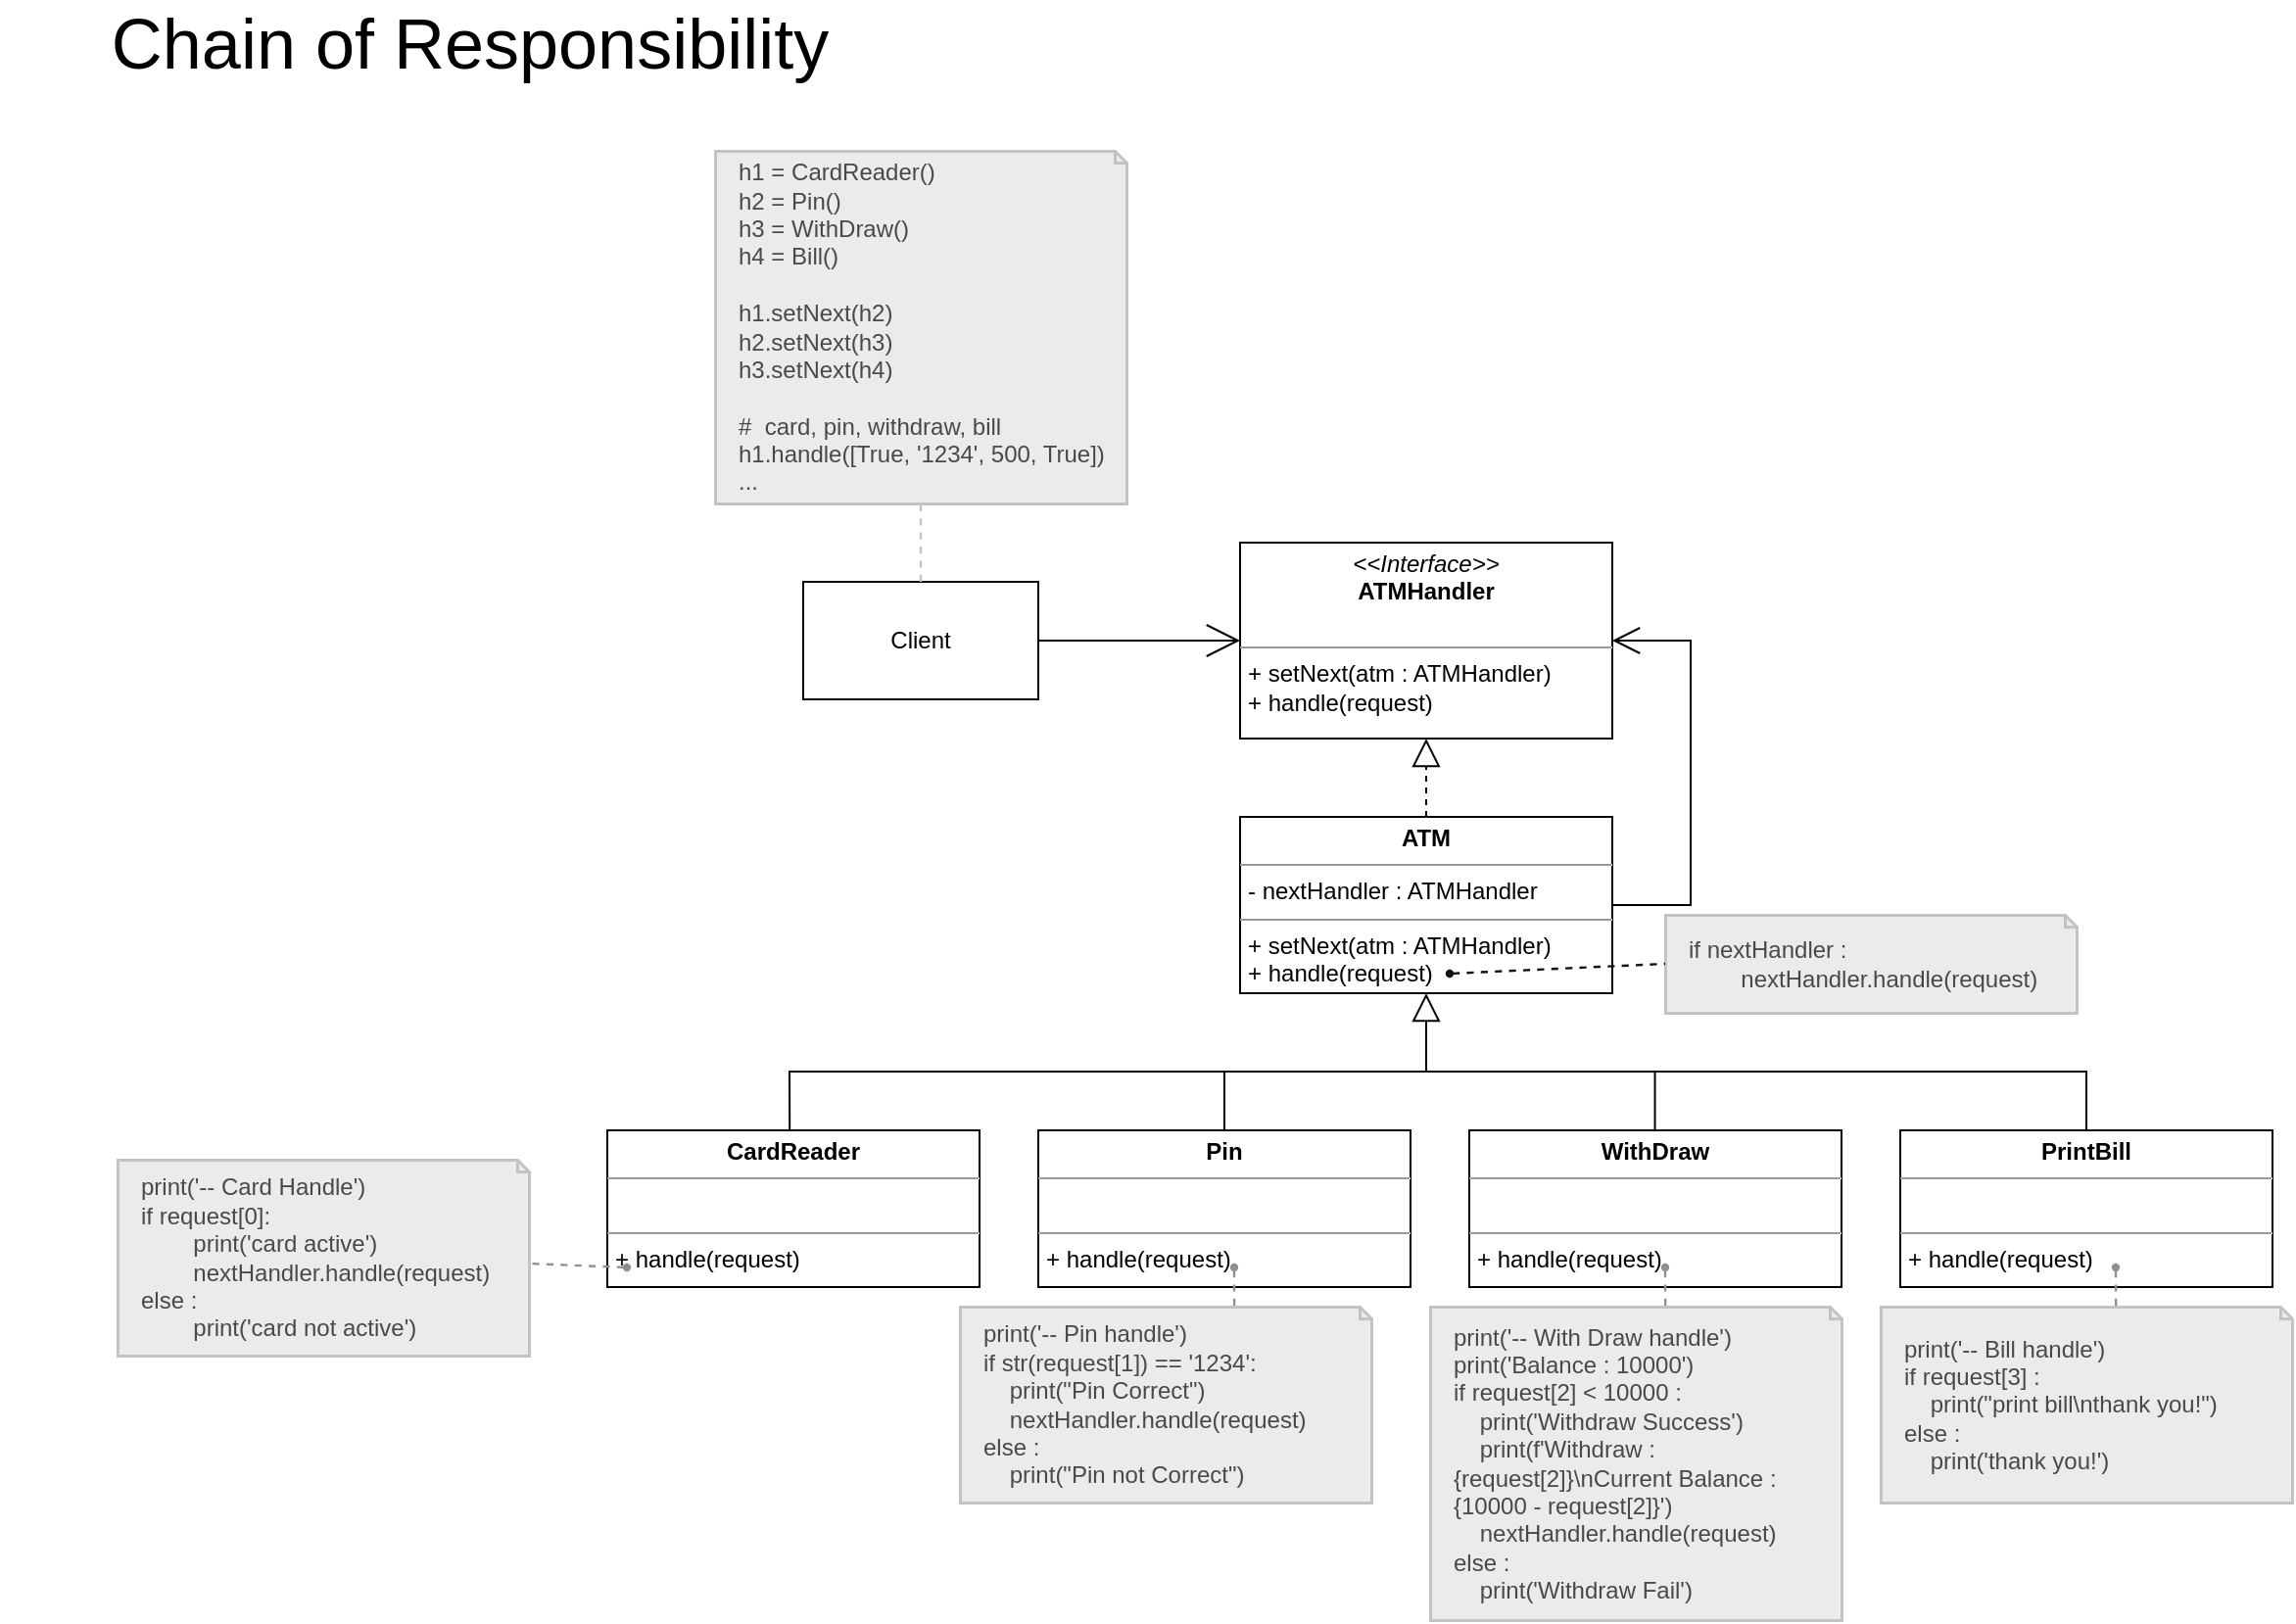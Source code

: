 <mxfile version="24.2.5" type="device">
  <diagram name="หน้า-1" id="3gnYBYXt1GvI2JmRY1_k">
    <mxGraphModel dx="2664" dy="2206" grid="1" gridSize="10" guides="1" tooltips="1" connect="1" arrows="1" fold="1" page="1" pageScale="1" pageWidth="827" pageHeight="1169" math="0" shadow="0">
      <root>
        <mxCell id="0" />
        <mxCell id="1" parent="0" />
        <mxCell id="WK1VlRnVNEu8ZRBQuRPd-1" value="&lt;p style=&quot;margin:0px;margin-top:4px;text-align:center;&quot;&gt;&lt;i&gt;&amp;lt;&amp;lt;Interface&amp;gt;&amp;gt;&lt;/i&gt;&lt;br&gt;&lt;b&gt;ATMHandler&lt;/b&gt;&lt;/p&gt;&lt;br&gt;&lt;hr size=&quot;1&quot;&gt;&lt;p style=&quot;margin:0px;margin-left:4px;&quot;&gt;+ setNext(atm : ATMHandler)&lt;/p&gt;&lt;p style=&quot;margin:0px;margin-left:4px;&quot;&gt;+ handle(request)&lt;/p&gt;" style="verticalAlign=top;align=left;overflow=fill;fontSize=12;fontFamily=Helvetica;html=1;whiteSpace=wrap;" parent="1" vertex="1">
          <mxGeometry x="-117" y="270" width="190" height="100" as="geometry" />
        </mxCell>
        <mxCell id="WK1VlRnVNEu8ZRBQuRPd-2" value="&lt;p style=&quot;margin:0px;margin-top:4px;text-align:center;&quot;&gt;&lt;b&gt;ATM&lt;/b&gt;&lt;/p&gt;&lt;hr size=&quot;1&quot;&gt;&lt;p style=&quot;margin:0px;margin-left:4px;&quot;&gt;- nextHandler : ATMHandler&lt;/p&gt;&lt;hr size=&quot;1&quot;&gt;&lt;p style=&quot;border-color: var(--border-color); margin: 0px 0px 0px 4px;&quot;&gt;+ setNext(atm : ATMHandler)&lt;/p&gt;&lt;p style=&quot;border-color: var(--border-color); margin: 0px 0px 0px 4px;&quot;&gt;+ handle(request)&lt;/p&gt;" style="verticalAlign=top;align=left;overflow=fill;fontSize=12;fontFamily=Helvetica;html=1;whiteSpace=wrap;movable=0;resizable=0;rotatable=0;deletable=0;editable=0;locked=1;connectable=0;" parent="1" vertex="1">
          <mxGeometry x="-117" y="410" width="190" height="90" as="geometry" />
        </mxCell>
        <mxCell id="WK1VlRnVNEu8ZRBQuRPd-3" value="&lt;p style=&quot;margin:0px;margin-top:4px;text-align:center;&quot;&gt;&lt;b&gt;CardReader&lt;/b&gt;&lt;/p&gt;&lt;hr size=&quot;1&quot;&gt;&lt;p style=&quot;margin:0px;margin-left:4px;&quot;&gt;&lt;br&gt;&lt;/p&gt;&lt;hr size=&quot;1&quot;&gt;&lt;p style=&quot;border-color: var(--border-color); margin: 0px 0px 0px 4px;&quot;&gt;+ handle(request&lt;span style=&quot;background-color: initial;&quot;&gt;)&lt;/span&gt;&lt;br&gt;&lt;/p&gt;" style="verticalAlign=top;align=left;overflow=fill;fontSize=12;fontFamily=Helvetica;html=1;whiteSpace=wrap;movable=0;resizable=0;rotatable=0;deletable=0;editable=0;locked=1;connectable=0;" parent="1" vertex="1">
          <mxGeometry x="-440" y="570" width="190" height="80" as="geometry" />
        </mxCell>
        <mxCell id="WK1VlRnVNEu8ZRBQuRPd-4" value="&lt;p style=&quot;margin:0px;margin-top:4px;text-align:center;&quot;&gt;&lt;b&gt;Pin&lt;/b&gt;&lt;/p&gt;&lt;hr size=&quot;1&quot;&gt;&lt;p style=&quot;margin:0px;margin-left:4px;&quot;&gt;&lt;br&gt;&lt;/p&gt;&lt;hr size=&quot;1&quot;&gt;&lt;p style=&quot;border-color: var(--border-color); margin: 0px 0px 0px 4px;&quot;&gt;+ handle(request&lt;span style=&quot;background-color: initial;&quot;&gt;)&lt;/span&gt;&lt;br&gt;&lt;/p&gt;" style="verticalAlign=top;align=left;overflow=fill;fontSize=12;fontFamily=Helvetica;html=1;whiteSpace=wrap;movable=0;resizable=0;rotatable=0;deletable=0;editable=0;locked=1;connectable=0;" parent="1" vertex="1">
          <mxGeometry x="-220" y="570" width="190" height="80" as="geometry" />
        </mxCell>
        <mxCell id="WK1VlRnVNEu8ZRBQuRPd-5" value="&lt;p style=&quot;margin:0px;margin-top:4px;text-align:center;&quot;&gt;&lt;b&gt;WithDraw&lt;/b&gt;&lt;/p&gt;&lt;hr size=&quot;1&quot;&gt;&lt;p style=&quot;margin:0px;margin-left:4px;&quot;&gt;&lt;br&gt;&lt;/p&gt;&lt;hr size=&quot;1&quot;&gt;&lt;p style=&quot;border-color: var(--border-color); margin: 0px 0px 0px 4px;&quot;&gt;+ handle(request&lt;span style=&quot;background-color: initial;&quot;&gt;)&lt;/span&gt;&lt;br&gt;&lt;/p&gt;" style="verticalAlign=top;align=left;overflow=fill;fontSize=12;fontFamily=Helvetica;html=1;whiteSpace=wrap;movable=0;resizable=0;rotatable=0;deletable=0;editable=0;locked=1;connectable=0;" parent="1" vertex="1">
          <mxGeometry y="570" width="190" height="80" as="geometry" />
        </mxCell>
        <mxCell id="WK1VlRnVNEu8ZRBQuRPd-6" value="&lt;p style=&quot;margin:0px;margin-top:4px;text-align:center;&quot;&gt;&lt;b&gt;PrintBill&lt;/b&gt;&lt;/p&gt;&lt;hr size=&quot;1&quot;&gt;&lt;p style=&quot;margin:0px;margin-left:4px;&quot;&gt;&lt;br&gt;&lt;/p&gt;&lt;hr size=&quot;1&quot;&gt;&lt;p style=&quot;border-color: var(--border-color); margin: 0px 0px 0px 4px;&quot;&gt;+ handle(request&lt;span style=&quot;background-color: initial;&quot;&gt;)&lt;/span&gt;&lt;br&gt;&lt;/p&gt;" style="verticalAlign=top;align=left;overflow=fill;fontSize=12;fontFamily=Helvetica;html=1;whiteSpace=wrap;movable=0;resizable=0;rotatable=0;deletable=0;editable=0;locked=1;connectable=0;" parent="1" vertex="1">
          <mxGeometry x="220" y="570" width="190" height="80" as="geometry" />
        </mxCell>
        <mxCell id="WK1VlRnVNEu8ZRBQuRPd-7" value="" style="endArrow=block;dashed=1;endFill=0;endSize=12;html=1;rounded=0;entryX=0.5;entryY=1;entryDx=0;entryDy=0;exitX=0.5;exitY=0;exitDx=0;exitDy=0;movable=0;resizable=0;rotatable=0;deletable=0;editable=0;locked=1;connectable=0;" parent="1" source="WK1VlRnVNEu8ZRBQuRPd-2" target="WK1VlRnVNEu8ZRBQuRPd-1" edge="1">
          <mxGeometry width="160" relative="1" as="geometry">
            <mxPoint x="-157" y="560" as="sourcePoint" />
            <mxPoint x="3" y="560" as="targetPoint" />
          </mxGeometry>
        </mxCell>
        <mxCell id="WK1VlRnVNEu8ZRBQuRPd-8" value="" style="endArrow=open;endFill=1;endSize=12;html=1;rounded=0;entryX=1;entryY=0.5;entryDx=0;entryDy=0;exitX=1;exitY=0.5;exitDx=0;exitDy=0;movable=0;resizable=0;rotatable=0;deletable=0;editable=0;locked=1;connectable=0;" parent="1" source="WK1VlRnVNEu8ZRBQuRPd-2" target="WK1VlRnVNEu8ZRBQuRPd-1" edge="1">
          <mxGeometry width="160" relative="1" as="geometry">
            <mxPoint x="-37" y="390" as="sourcePoint" />
            <mxPoint x="123" y="390" as="targetPoint" />
            <Array as="points">
              <mxPoint x="113" y="455" />
              <mxPoint x="113" y="320" />
            </Array>
          </mxGeometry>
        </mxCell>
        <mxCell id="WK1VlRnVNEu8ZRBQuRPd-9" value="" style="endArrow=block;endFill=0;endSize=12;html=1;rounded=0;entryX=0.5;entryY=1;entryDx=0;entryDy=0;movable=0;resizable=0;rotatable=0;deletable=0;editable=0;locked=1;connectable=0;" parent="1" target="WK1VlRnVNEu8ZRBQuRPd-2" edge="1">
          <mxGeometry width="160" relative="1" as="geometry">
            <mxPoint x="-22" y="540" as="sourcePoint" />
            <mxPoint x="153" y="570" as="targetPoint" />
          </mxGeometry>
        </mxCell>
        <mxCell id="WK1VlRnVNEu8ZRBQuRPd-10" value="" style="endArrow=none;html=1;rounded=0;exitX=0.49;exitY=0.002;exitDx=0;exitDy=0;entryX=0.5;entryY=0;entryDx=0;entryDy=0;exitPerimeter=0;movable=0;resizable=0;rotatable=0;deletable=0;editable=0;locked=1;connectable=0;" parent="1" source="WK1VlRnVNEu8ZRBQuRPd-3" target="WK1VlRnVNEu8ZRBQuRPd-6" edge="1">
          <mxGeometry width="50" height="50" relative="1" as="geometry">
            <mxPoint x="-37" y="610" as="sourcePoint" />
            <mxPoint x="13" y="560" as="targetPoint" />
            <Array as="points">
              <mxPoint x="-347" y="540" />
              <mxPoint x="315" y="540" />
            </Array>
          </mxGeometry>
        </mxCell>
        <mxCell id="WK1VlRnVNEu8ZRBQuRPd-11" value="" style="endArrow=none;html=1;rounded=0;exitX=0.5;exitY=0;exitDx=0;exitDy=0;movable=0;resizable=0;rotatable=0;deletable=0;editable=0;locked=1;connectable=0;" parent="1" source="WK1VlRnVNEu8ZRBQuRPd-4" edge="1">
          <mxGeometry width="50" height="50" relative="1" as="geometry">
            <mxPoint x="-107" y="620" as="sourcePoint" />
            <mxPoint x="-125" y="540" as="targetPoint" />
          </mxGeometry>
        </mxCell>
        <mxCell id="WK1VlRnVNEu8ZRBQuRPd-12" value="" style="endArrow=none;html=1;rounded=0;exitX=0.5;exitY=0;exitDx=0;exitDy=0;movable=0;resizable=0;rotatable=0;deletable=0;editable=0;locked=1;connectable=0;" parent="1" edge="1">
          <mxGeometry width="50" height="50" relative="1" as="geometry">
            <mxPoint x="94.77" y="570" as="sourcePoint" />
            <mxPoint x="94.77" y="540" as="targetPoint" />
          </mxGeometry>
        </mxCell>
        <mxCell id="WK1VlRnVNEu8ZRBQuRPd-13" value="Client" style="rounded=0;whiteSpace=wrap;html=1;movable=0;resizable=0;rotatable=0;deletable=0;editable=0;locked=1;connectable=0;" parent="1" vertex="1">
          <mxGeometry x="-340" y="290" width="120" height="60" as="geometry" />
        </mxCell>
        <mxCell id="WK1VlRnVNEu8ZRBQuRPd-14" value="" style="endArrow=open;html=1;rounded=0;endFill=0;exitX=1;exitY=0.5;exitDx=0;exitDy=0;startSize=11;endSize=15;entryX=0;entryY=0.5;entryDx=0;entryDy=0;movable=0;resizable=0;rotatable=0;deletable=0;editable=0;locked=1;connectable=0;" parent="1" source="WK1VlRnVNEu8ZRBQuRPd-13" target="WK1VlRnVNEu8ZRBQuRPd-1" edge="1">
          <mxGeometry width="50" height="50" relative="1" as="geometry">
            <mxPoint x="-90" y="500" as="sourcePoint" />
            <mxPoint x="-40" y="450" as="targetPoint" />
          </mxGeometry>
        </mxCell>
        <mxCell id="WK1VlRnVNEu8ZRBQuRPd-15" value="&lt;font color=&quot;#494949&quot; style=&quot;&quot;&gt;&lt;div style=&quot;&quot;&gt;&lt;div&gt;h1 = CardReader()&lt;/div&gt;&lt;div&gt;h2 = Pin()&lt;/div&gt;&lt;div&gt;h3 = WithDraw()&lt;/div&gt;&lt;div&gt;h4 = Bill()&lt;/div&gt;&lt;div&gt;&amp;nbsp; &amp;nbsp;&amp;nbsp;&lt;/div&gt;&lt;div&gt;h1.setNext(h2)&lt;/div&gt;&lt;div&gt;h2.setNext(h3)&lt;/div&gt;&lt;div&gt;h3.setNext(h4)&lt;/div&gt;&lt;div&gt;&amp;nbsp; &amp;nbsp;&amp;nbsp;&lt;/div&gt;&lt;div&gt;#&amp;nbsp; card, pin, withdraw, bill&lt;/div&gt;&lt;div&gt;h1.handle([True, &#39;1234&#39;, 500, True])&lt;/div&gt;&lt;div&gt;...&lt;/div&gt;&lt;/div&gt;&lt;/font&gt;" style="shape=note;size=6;align=left;spacingLeft=10;html=1;whiteSpace=wrap;strokeWidth=1.5;strokeColor=#C3C3C3;gradientColor=none;fillColor=#EBEBEB;fontSize=12;" parent="1" vertex="1">
          <mxGeometry x="-385" y="70" width="210" height="180" as="geometry" />
        </mxCell>
        <mxCell id="WK1VlRnVNEu8ZRBQuRPd-16" style="rounded=0;orthogonalLoop=1;jettySize=auto;html=1;startArrow=none;startFill=1;startSize=3;jumpStyle=none;endArrow=none;endFill=0;anchorPointDirection=0;bendable=0;editable=1;movable=1;resizable=1;rotatable=1;deletable=1;locked=0;connectable=1;backgroundOutline=0;snapToPoint=1;flowAnimation=0;strokeColor=#C3C3C3;dashed=1;shadow=0;strokeWidth=1.2;entryX=0.5;entryY=1;entryDx=0;entryDy=0;fontSize=12;entryPerimeter=0;exitX=0.5;exitY=0;exitDx=0;exitDy=0;" parent="1" source="WK1VlRnVNEu8ZRBQuRPd-13" target="WK1VlRnVNEu8ZRBQuRPd-15" edge="1">
          <mxGeometry relative="1" as="geometry">
            <mxPoint x="-180" y="75" as="sourcePoint" />
            <mxPoint x="-305" y="40" as="targetPoint" />
          </mxGeometry>
        </mxCell>
        <mxCell id="WK1VlRnVNEu8ZRBQuRPd-17" value="&lt;font color=&quot;#494949&quot; style=&quot;&quot;&gt;&lt;div style=&quot;&quot;&gt;&lt;div&gt;if nextHandler :&lt;/div&gt;&lt;div&gt;&lt;span style=&quot;background-color: initial;&quot;&gt;&lt;span style=&quot;white-space: pre;&quot;&gt;&#x9;&lt;/span&gt;nextHandler.handle(request)&lt;/span&gt;&lt;/div&gt;&lt;/div&gt;&lt;/font&gt;" style="shape=note;size=6;align=left;spacingLeft=10;html=1;whiteSpace=wrap;strokeWidth=1.5;strokeColor=#C3C3C3;gradientColor=none;fillColor=#EBEBEB;fontSize=12;" parent="1" vertex="1">
          <mxGeometry x="100" y="460" width="210" height="50" as="geometry" />
        </mxCell>
        <mxCell id="WK1VlRnVNEu8ZRBQuRPd-18" style="rounded=0;orthogonalLoop=1;jettySize=auto;html=1;startArrow=oval;startFill=1;startSize=3;jumpStyle=none;endArrow=none;endFill=0;anchorPointDirection=0;bendable=0;editable=1;movable=1;resizable=1;rotatable=1;deletable=1;locked=0;connectable=1;backgroundOutline=0;snapToPoint=1;flowAnimation=0;strokeColor=#121212;dashed=1;shadow=0;strokeWidth=1.2;entryX=0;entryY=0.5;entryDx=0;entryDy=0;fontSize=12;entryPerimeter=0;" parent="1" target="WK1VlRnVNEu8ZRBQuRPd-17" edge="1">
          <mxGeometry relative="1" as="geometry">
            <mxPoint x="-10" y="490" as="sourcePoint" />
            <mxPoint x="-270" y="260" as="targetPoint" />
          </mxGeometry>
        </mxCell>
        <mxCell id="WK1VlRnVNEu8ZRBQuRPd-19" value="&lt;font color=&quot;#494949&quot; style=&quot;&quot;&gt;&lt;div style=&quot;&quot;&gt;&lt;div&gt;print(&#39;-- Card Handle&#39;)&lt;/div&gt;&lt;div&gt;if request[0]:&lt;/div&gt;&lt;div&gt;&lt;span style=&quot;white-space: pre;&quot;&gt;&#x9;&lt;/span&gt;print(&#39;card active&#39;)&lt;/div&gt;&lt;div&gt;&amp;nbsp; &amp;nbsp; &amp;nbsp; &amp;nbsp; nextHandler.handle(request)&lt;/div&gt;&lt;div&gt;else :&lt;/div&gt;&lt;div&gt;&lt;span style=&quot;white-space: pre;&quot;&gt;&#x9;&lt;/span&gt;print(&#39;card not active&#39;)&lt;/div&gt;&lt;/div&gt;&lt;/font&gt;" style="shape=note;size=6;align=left;spacingLeft=10;html=1;whiteSpace=wrap;strokeWidth=1.5;strokeColor=#C3C3C3;gradientColor=none;fillColor=#EBEBEB;fontSize=12;" parent="1" vertex="1">
          <mxGeometry x="-690" y="585" width="210" height="100" as="geometry" />
        </mxCell>
        <mxCell id="WK1VlRnVNEu8ZRBQuRPd-20" style="rounded=0;orthogonalLoop=1;jettySize=auto;html=1;startArrow=oval;startFill=1;startSize=3;jumpStyle=none;endArrow=none;endFill=0;anchorPointDirection=0;bendable=0;editable=1;movable=1;resizable=1;rotatable=1;deletable=1;locked=0;connectable=1;backgroundOutline=0;snapToPoint=1;flowAnimation=0;strokeColor=#919191;dashed=1;shadow=0;strokeWidth=1.2;entryX=0;entryY=0;entryDx=210;entryDy=53;fontSize=12;entryPerimeter=0;" parent="1" target="WK1VlRnVNEu8ZRBQuRPd-19" edge="1">
          <mxGeometry relative="1" as="geometry">
            <mxPoint x="-430" y="640" as="sourcePoint" />
            <mxPoint x="-830" y="490" as="targetPoint" />
          </mxGeometry>
        </mxCell>
        <mxCell id="WK1VlRnVNEu8ZRBQuRPd-21" value="&lt;div style=&quot;&quot;&gt;&lt;font color=&quot;#494949&quot;&gt;&lt;div&gt;print(&#39;-- Pin handle&#39;)&lt;/div&gt;&lt;div&gt;if str(request[1]) == &#39;1234&#39;:&lt;/div&gt;&lt;div&gt;&lt;span style=&quot;white-space: pre;&quot;&gt;&amp;nbsp;&amp;nbsp;&amp;nbsp;&amp;nbsp;&lt;/span&gt;print(&quot;Pin Correct&quot;)&lt;/div&gt;&lt;div&gt;&lt;span style=&quot;&quot;&gt;&lt;span style=&quot;white-space: pre;&quot;&gt;&amp;nbsp;&amp;nbsp;&amp;nbsp;&amp;nbsp;&lt;/span&gt;&lt;/span&gt;nextHandler.handle(request)&lt;/div&gt;&lt;div&gt;else :&lt;/div&gt;&lt;div&gt;&lt;span style=&quot;&quot;&gt;&lt;span style=&quot;white-space: pre;&quot;&gt;&amp;nbsp;&amp;nbsp;&amp;nbsp;&amp;nbsp;&lt;/span&gt;&lt;/span&gt;print(&quot;Pin not Correct&quot;)&lt;/div&gt;&lt;/font&gt;&lt;/div&gt;" style="shape=note;size=6;align=left;spacingLeft=10;html=1;whiteSpace=wrap;strokeWidth=1.5;strokeColor=#C3C3C3;gradientColor=none;fillColor=#EBEBEB;fontSize=12;" parent="1" vertex="1">
          <mxGeometry x="-260" y="660" width="210" height="100" as="geometry" />
        </mxCell>
        <mxCell id="WK1VlRnVNEu8ZRBQuRPd-22" style="rounded=0;orthogonalLoop=1;jettySize=auto;html=1;startArrow=oval;startFill=1;startSize=3;jumpStyle=none;endArrow=none;endFill=0;anchorPointDirection=0;bendable=0;editable=1;movable=1;resizable=1;rotatable=1;deletable=1;locked=0;connectable=1;backgroundOutline=0;snapToPoint=1;flowAnimation=0;strokeColor=#919191;dashed=1;shadow=0;strokeWidth=1.2;entryX=0.667;entryY=0;entryDx=0;entryDy=0;fontSize=12;entryPerimeter=0;" parent="1" target="WK1VlRnVNEu8ZRBQuRPd-21" edge="1">
          <mxGeometry relative="1" as="geometry">
            <mxPoint x="-120" y="640" as="sourcePoint" />
            <mxPoint x="-400" y="585" as="targetPoint" />
          </mxGeometry>
        </mxCell>
        <mxCell id="WK1VlRnVNEu8ZRBQuRPd-23" value="&lt;div style=&quot;&quot;&gt;&lt;font color=&quot;#494949&quot;&gt;&lt;div&gt;print(&#39;-- With Draw handle&#39;)&lt;/div&gt;&lt;div&gt;print(&#39;Balance : 10000&#39;)&lt;/div&gt;&lt;div&gt;if request[2] &amp;lt; 10000 :&lt;/div&gt;&lt;div&gt;&lt;span style=&quot;white-space: pre;&quot;&gt;&amp;nbsp;&amp;nbsp;&amp;nbsp;&amp;nbsp;&lt;/span&gt;print(&#39;Withdraw Success&#39;)&lt;/div&gt;&lt;div&gt;&lt;span style=&quot;&quot;&gt;&lt;span style=&quot;white-space: pre;&quot;&gt;&amp;nbsp;&amp;nbsp;&amp;nbsp;&amp;nbsp;&lt;/span&gt;&lt;/span&gt;print(f&#39;Withdraw : {request[2]}\nCurrent Balance : {10000 - request[2]}&#39;)&lt;/div&gt;&lt;div&gt;&lt;span style=&quot;&quot;&gt;&lt;span style=&quot;white-space: pre;&quot;&gt;&amp;nbsp;&amp;nbsp;&amp;nbsp;&amp;nbsp;&lt;/span&gt;&lt;/span&gt;nextHandler.handle(request)&lt;/div&gt;&lt;div&gt;else :&lt;/div&gt;&lt;div&gt;&lt;span style=&quot;&quot;&gt;&lt;span style=&quot;white-space: pre;&quot;&gt;&amp;nbsp;&amp;nbsp;&amp;nbsp;&amp;nbsp;&lt;/span&gt;&lt;/span&gt;print(&#39;Withdraw Fail&#39;)&lt;/div&gt;&lt;/font&gt;&lt;/div&gt;" style="shape=note;size=6;align=left;spacingLeft=10;html=1;whiteSpace=wrap;strokeWidth=1.5;strokeColor=#C3C3C3;gradientColor=none;fillColor=#EBEBEB;fontSize=12;" parent="1" vertex="1">
          <mxGeometry x="-20" y="660" width="210" height="160" as="geometry" />
        </mxCell>
        <mxCell id="WK1VlRnVNEu8ZRBQuRPd-24" style="rounded=0;orthogonalLoop=1;jettySize=auto;html=1;startArrow=oval;startFill=1;startSize=3;jumpStyle=none;endArrow=none;endFill=0;anchorPointDirection=0;bendable=0;editable=1;movable=1;resizable=1;rotatable=1;deletable=1;locked=0;connectable=1;backgroundOutline=0;snapToPoint=1;flowAnimation=0;strokeColor=#919191;dashed=1;shadow=0;strokeWidth=1.2;entryX=0.572;entryY=0.018;entryDx=0;entryDy=0;fontSize=12;entryPerimeter=0;" parent="1" target="WK1VlRnVNEu8ZRBQuRPd-23" edge="1">
          <mxGeometry relative="1" as="geometry">
            <mxPoint x="100" y="640" as="sourcePoint" />
            <mxPoint x="-180" y="585" as="targetPoint" />
          </mxGeometry>
        </mxCell>
        <mxCell id="WK1VlRnVNEu8ZRBQuRPd-25" value="&lt;div style=&quot;&quot;&gt;&lt;font color=&quot;#494949&quot;&gt;&lt;div&gt;print(&#39;-- Bill handle&#39;)&lt;/div&gt;&lt;div&gt;if request[3] :&lt;/div&gt;&lt;div&gt;&lt;span style=&quot;white-space: pre;&quot;&gt;&amp;nbsp;&amp;nbsp;&amp;nbsp;&amp;nbsp;&lt;/span&gt;print(&quot;print bill\nthank you!&quot;)&lt;/div&gt;&lt;div&gt;else :&lt;/div&gt;&lt;div&gt;&lt;span style=&quot;&quot;&gt;&lt;span style=&quot;white-space: pre;&quot;&gt;&amp;nbsp;&amp;nbsp;&amp;nbsp;&amp;nbsp;&lt;/span&gt;&lt;/span&gt;print(&#39;thank you!&#39;)&lt;/div&gt;&lt;/font&gt;&lt;/div&gt;" style="shape=note;size=6;align=left;spacingLeft=10;html=1;whiteSpace=wrap;strokeWidth=1.5;strokeColor=#C3C3C3;gradientColor=none;fillColor=#EBEBEB;fontSize=12;" parent="1" vertex="1">
          <mxGeometry x="210" y="660" width="210" height="100" as="geometry" />
        </mxCell>
        <mxCell id="WK1VlRnVNEu8ZRBQuRPd-26" style="rounded=0;orthogonalLoop=1;jettySize=auto;html=1;startArrow=oval;startFill=1;startSize=3;jumpStyle=none;endArrow=none;endFill=0;anchorPointDirection=0;bendable=0;editable=1;movable=1;resizable=1;rotatable=1;deletable=1;locked=0;connectable=1;backgroundOutline=0;snapToPoint=1;flowAnimation=0;strokeColor=#919191;dashed=1;shadow=0;strokeWidth=1.2;entryX=0.572;entryY=0.018;entryDx=0;entryDy=0;fontSize=12;entryPerimeter=0;" parent="1" target="WK1VlRnVNEu8ZRBQuRPd-25" edge="1">
          <mxGeometry relative="1" as="geometry">
            <mxPoint x="330" y="640" as="sourcePoint" />
            <mxPoint x="50" y="585" as="targetPoint" />
          </mxGeometry>
        </mxCell>
        <mxCell id="f5UN30l6xUb04kRDwmkI-1" value="&lt;font style=&quot;font-size: 36px;&quot;&gt;Chain of Responsibility&lt;/font&gt;" style="text;html=1;align=center;verticalAlign=middle;whiteSpace=wrap;rounded=0;" vertex="1" parent="1">
          <mxGeometry x="-750" width="480" height="30" as="geometry" />
        </mxCell>
      </root>
    </mxGraphModel>
  </diagram>
</mxfile>
